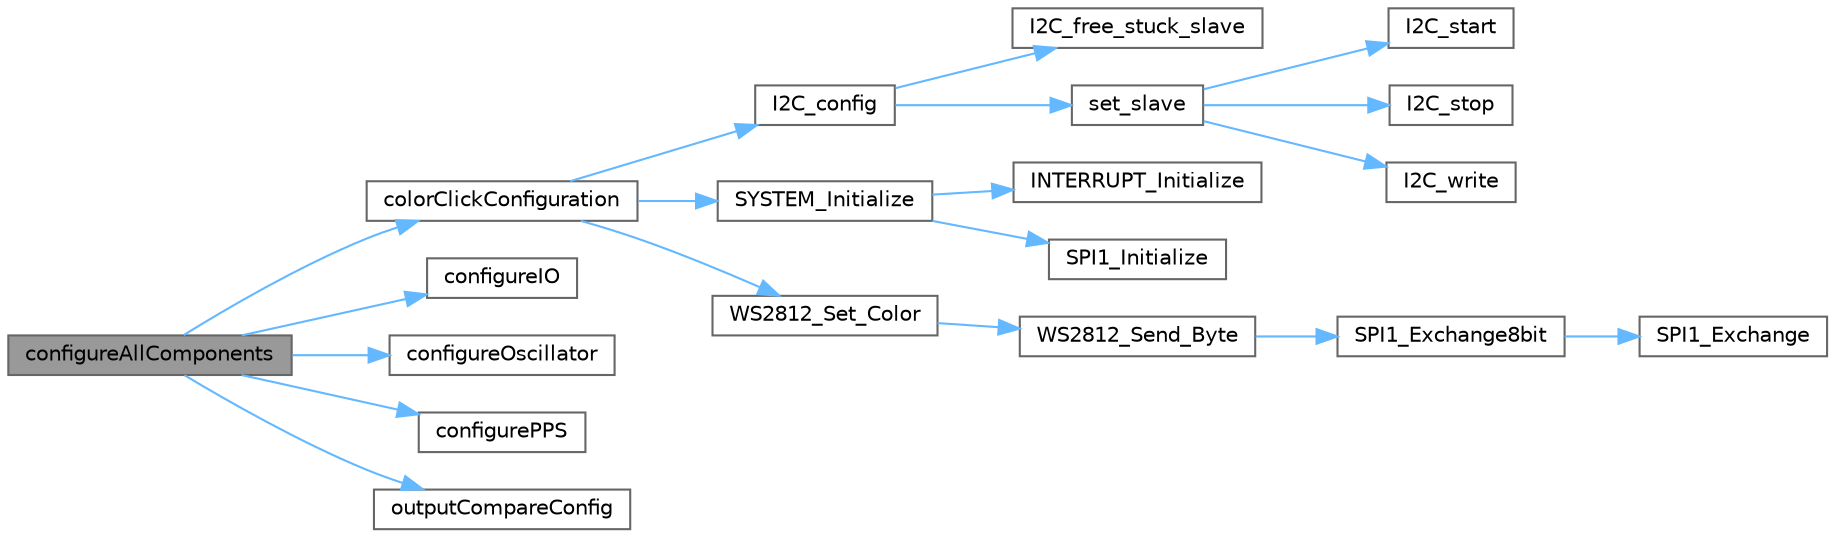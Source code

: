 digraph "configureAllComponents"
{
 // LATEX_PDF_SIZE
  bgcolor="transparent";
  edge [fontname=Helvetica,fontsize=10,labelfontname=Helvetica,labelfontsize=10];
  node [fontname=Helvetica,fontsize=10,shape=box,height=0.2,width=0.4];
  rankdir="LR";
  Node1 [id="Node000001",label="configureAllComponents",height=0.2,width=0.4,color="gray40", fillcolor="grey60", style="filled", fontcolor="black",tooltip="Configures all components on startup."];
  Node1 -> Node2 [id="edge1_Node000001_Node000002",color="steelblue1",style="solid",tooltip=" "];
  Node2 [id="Node000002",label="colorClickConfiguration",height=0.2,width=0.4,color="grey40", fillcolor="white", style="filled",URL="$_v_e_m_l3328_8c.html#a1d78c09270f7ef97fbc044908cefdc53",tooltip="Perform system and sensor setup then indicate ready."];
  Node2 -> Node3 [id="edge2_Node000002_Node000003",color="steelblue1",style="solid",tooltip=" "];
  Node3 [id="Node000003",label="I2C_config",height=0.2,width=0.4,color="grey40", fillcolor="white", style="filled",URL="$_v_e_m_l3328_8c.html#a59215e277210db3762f6ca0cfcdb3d63",tooltip="Configure I2C module and prepare sensor."];
  Node3 -> Node4 [id="edge3_Node000003_Node000004",color="steelblue1",style="solid",tooltip=" "];
  Node4 [id="Node000004",label="I2C_free_stuck_slave",height=0.2,width=0.4,color="grey40", fillcolor="white", style="filled",URL="$_v_e_m_l3328_8c.html#a38da2baf404af52f5be8b054e4e11077",tooltip="Recover I2C bus if a slave is stuck driving SDA."];
  Node3 -> Node5 [id="edge4_Node000003_Node000005",color="steelblue1",style="solid",tooltip=" "];
  Node5 [id="Node000005",label="set_slave",height=0.2,width=0.4,color="grey40", fillcolor="white", style="filled",URL="$_v_e_m_l3328_8c.html#a9b08272c5a08112db09aefaf13669dc0",tooltip="Configure sensor registers for slave mode."];
  Node5 -> Node6 [id="edge5_Node000005_Node000006",color="steelblue1",style="solid",tooltip=" "];
  Node6 [id="Node000006",label="I2C_start",height=0.2,width=0.4,color="grey40", fillcolor="white", style="filled",URL="$_v_e_m_l3328_8c.html#a263c74ce484e3680c05a9118707fadb7",tooltip="Initiate I2C START condition and wait for completion."];
  Node5 -> Node7 [id="edge6_Node000005_Node000007",color="steelblue1",style="solid",tooltip=" "];
  Node7 [id="Node000007",label="I2C_stop",height=0.2,width=0.4,color="grey40", fillcolor="white", style="filled",URL="$_v_e_m_l3328_8c.html#af8dcc1bcb3e1c6c0fcdca4cf599a239b",tooltip="Initiate I2C STOP condition and wait for completion."];
  Node5 -> Node8 [id="edge7_Node000005_Node000008",color="steelblue1",style="solid",tooltip=" "];
  Node8 [id="Node000008",label="I2C_write",height=0.2,width=0.4,color="grey40", fillcolor="white", style="filled",URL="$_v_e_m_l3328_8c.html#a2a3fba87633c9fe1a4716be7b558fb21",tooltip="Write one byte over I2C and wait for ACK."];
  Node2 -> Node9 [id="edge8_Node000002_Node000009",color="steelblue1",style="solid",tooltip=" "];
  Node9 [id="Node000009",label="SYSTEM_Initialize",height=0.2,width=0.4,color="grey40", fillcolor="white", style="filled",URL="$system_8c.html#a5e8391114a0cf91ac20002be25e3d352",tooltip="Perform system-level initialization."];
  Node9 -> Node10 [id="edge9_Node000009_Node000010",color="steelblue1",style="solid",tooltip=" "];
  Node10 [id="Node000010",label="INTERRUPT_Initialize",height=0.2,width=0.4,color="grey40", fillcolor="white", style="filled",URL="$interrupt__manager_8c.html#a5c526129ee879458dff6755f5768a6e3",tooltip="Initializes interrupt priorities for configured peripherals."];
  Node9 -> Node11 [id="edge10_Node000009_Node000011",color="steelblue1",style="solid",tooltip=" "];
  Node11 [id="Node000011",label="SPI1_Initialize",height=0.2,width=0.4,color="grey40", fillcolor="white", style="filled",URL="$spi1_8c.html#a0607cad7a6b302950091fea719146a54",tooltip="Initialize the SPI1 module."];
  Node2 -> Node12 [id="edge11_Node000002_Node000012",color="steelblue1",style="solid",tooltip=" "];
  Node12 [id="Node000012",label="WS2812_Set_Color",height=0.2,width=0.4,color="grey40", fillcolor="white", style="filled",URL="$_v_e_m_l3328_8c.html#ac514f6fc306af2953b77c609751a624e",tooltip="Set WS2812 LED color (GRB order)."];
  Node12 -> Node13 [id="edge12_Node000012_Node000013",color="steelblue1",style="solid",tooltip=" "];
  Node13 [id="Node000013",label="WS2812_Send_Byte",height=0.2,width=0.4,color="grey40", fillcolor="white", style="filled",URL="$_v_e_m_l3328_8c.html#a30da27c967c427811646a5a6f66f495f",tooltip="Send one byte to WS2812 LED via SPI pattern."];
  Node13 -> Node14 [id="edge13_Node000013_Node000014",color="steelblue1",style="solid",tooltip=" "];
  Node14 [id="Node000014",label="SPI1_Exchange8bit",height=0.2,width=0.4,color="grey40", fillcolor="white", style="filled",URL="$spi1_8c.html#a6553e18263c48505676958ce4c937167",tooltip="Exchange a single 8-bit data word over SPI1."];
  Node14 -> Node15 [id="edge14_Node000014_Node000015",color="steelblue1",style="solid",tooltip=" "];
  Node15 [id="Node000015",label="SPI1_Exchange",height=0.2,width=0.4,color="grey40", fillcolor="white", style="filled",URL="$spi1_8c.html#ae318f05ebb6973a6620b67e61833c12b",tooltip="Exchanges one byte over SPI1."];
  Node1 -> Node16 [id="edge15_Node000001_Node000016",color="steelblue1",style="solid",tooltip=" "];
  Node16 [id="Node000016",label="configureIO",height=0.2,width=0.4,color="grey40", fillcolor="white", style="filled",URL="$_c_o_n_f_i_g_8c.html#a133ed1a49478fb7bb1342ca544c6d488",tooltip="Configures I/O ports and interrupt settings."];
  Node1 -> Node17 [id="edge16_Node000001_Node000017",color="steelblue1",style="solid",tooltip=" "];
  Node17 [id="Node000017",label="configureOscillator",height=0.2,width=0.4,color="grey40", fillcolor="white", style="filled",URL="$_c_o_n_f_i_g_8c.html#a69c0a4861715a1fef26e899571765404",tooltip="Configures the system oscillator."];
  Node1 -> Node18 [id="edge17_Node000001_Node000018",color="steelblue1",style="solid",tooltip=" "];
  Node18 [id="Node000018",label="configurePPS",height=0.2,width=0.4,color="grey40", fillcolor="white", style="filled",URL="$_c_o_n_f_i_g_8c.html#a225726e843d647d8509e592022c2d755",tooltip="Configures peripheral pin select (PPS)."];
  Node1 -> Node19 [id="edge18_Node000001_Node000019",color="steelblue1",style="solid",tooltip=" "];
  Node19 [id="Node000019",label="outputCompareConfig",height=0.2,width=0.4,color="grey40", fillcolor="white", style="filled",URL="$_s_e_r_v_o_8c.html#adec4cfb449be449b50e176a703da3d64",tooltip="Configure PWM output compare and Timer2 for servo control."];
}
